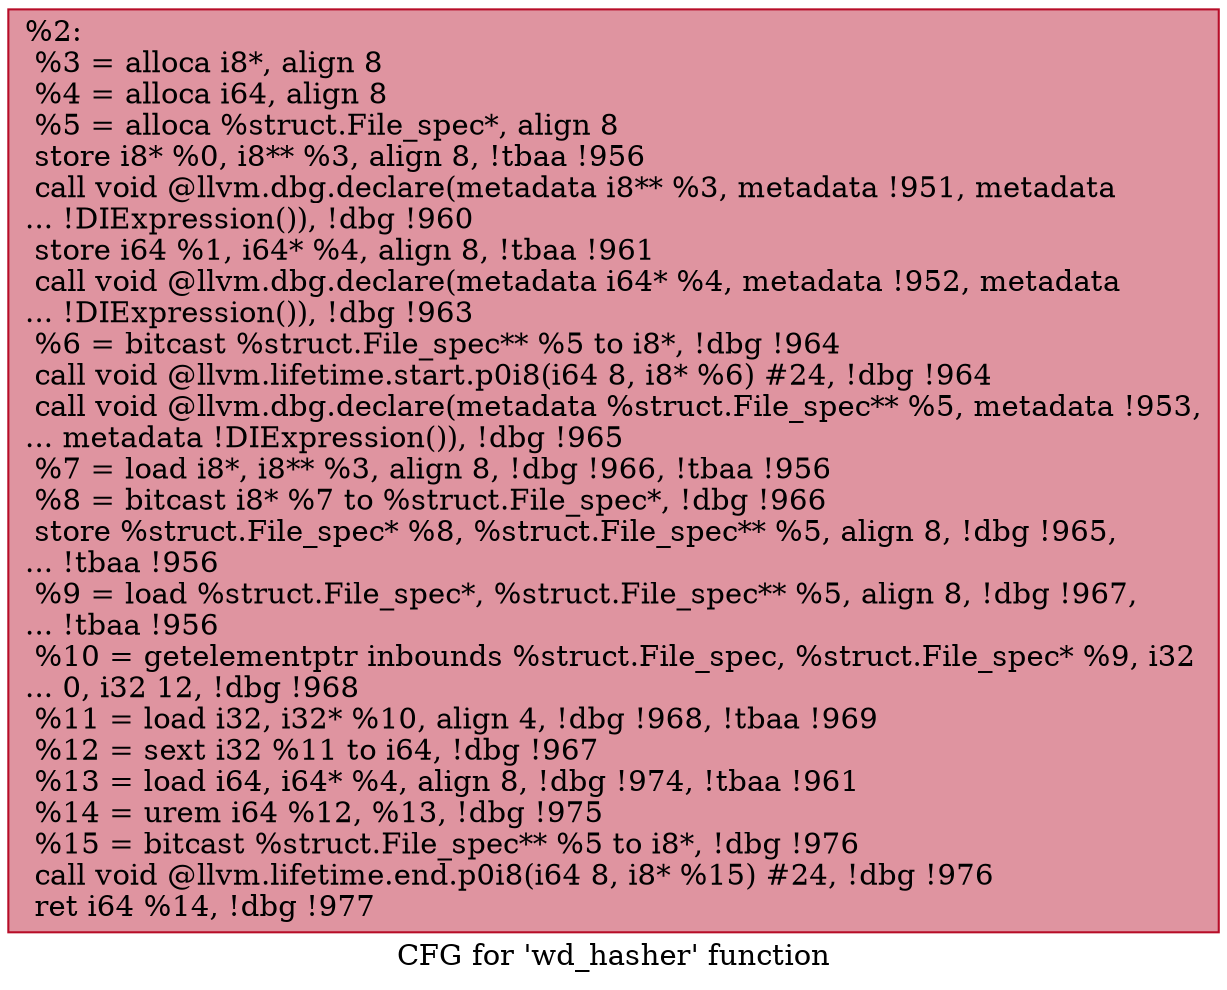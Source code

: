 digraph "CFG for 'wd_hasher' function" {
	label="CFG for 'wd_hasher' function";

	Node0x10db3c0 [shape=record,color="#b70d28ff", style=filled, fillcolor="#b70d2870",label="{%2:\l  %3 = alloca i8*, align 8\l  %4 = alloca i64, align 8\l  %5 = alloca %struct.File_spec*, align 8\l  store i8* %0, i8** %3, align 8, !tbaa !956\l  call void @llvm.dbg.declare(metadata i8** %3, metadata !951, metadata\l... !DIExpression()), !dbg !960\l  store i64 %1, i64* %4, align 8, !tbaa !961\l  call void @llvm.dbg.declare(metadata i64* %4, metadata !952, metadata\l... !DIExpression()), !dbg !963\l  %6 = bitcast %struct.File_spec** %5 to i8*, !dbg !964\l  call void @llvm.lifetime.start.p0i8(i64 8, i8* %6) #24, !dbg !964\l  call void @llvm.dbg.declare(metadata %struct.File_spec** %5, metadata !953,\l... metadata !DIExpression()), !dbg !965\l  %7 = load i8*, i8** %3, align 8, !dbg !966, !tbaa !956\l  %8 = bitcast i8* %7 to %struct.File_spec*, !dbg !966\l  store %struct.File_spec* %8, %struct.File_spec** %5, align 8, !dbg !965,\l... !tbaa !956\l  %9 = load %struct.File_spec*, %struct.File_spec** %5, align 8, !dbg !967,\l... !tbaa !956\l  %10 = getelementptr inbounds %struct.File_spec, %struct.File_spec* %9, i32\l... 0, i32 12, !dbg !968\l  %11 = load i32, i32* %10, align 4, !dbg !968, !tbaa !969\l  %12 = sext i32 %11 to i64, !dbg !967\l  %13 = load i64, i64* %4, align 8, !dbg !974, !tbaa !961\l  %14 = urem i64 %12, %13, !dbg !975\l  %15 = bitcast %struct.File_spec** %5 to i8*, !dbg !976\l  call void @llvm.lifetime.end.p0i8(i64 8, i8* %15) #24, !dbg !976\l  ret i64 %14, !dbg !977\l}"];
}
